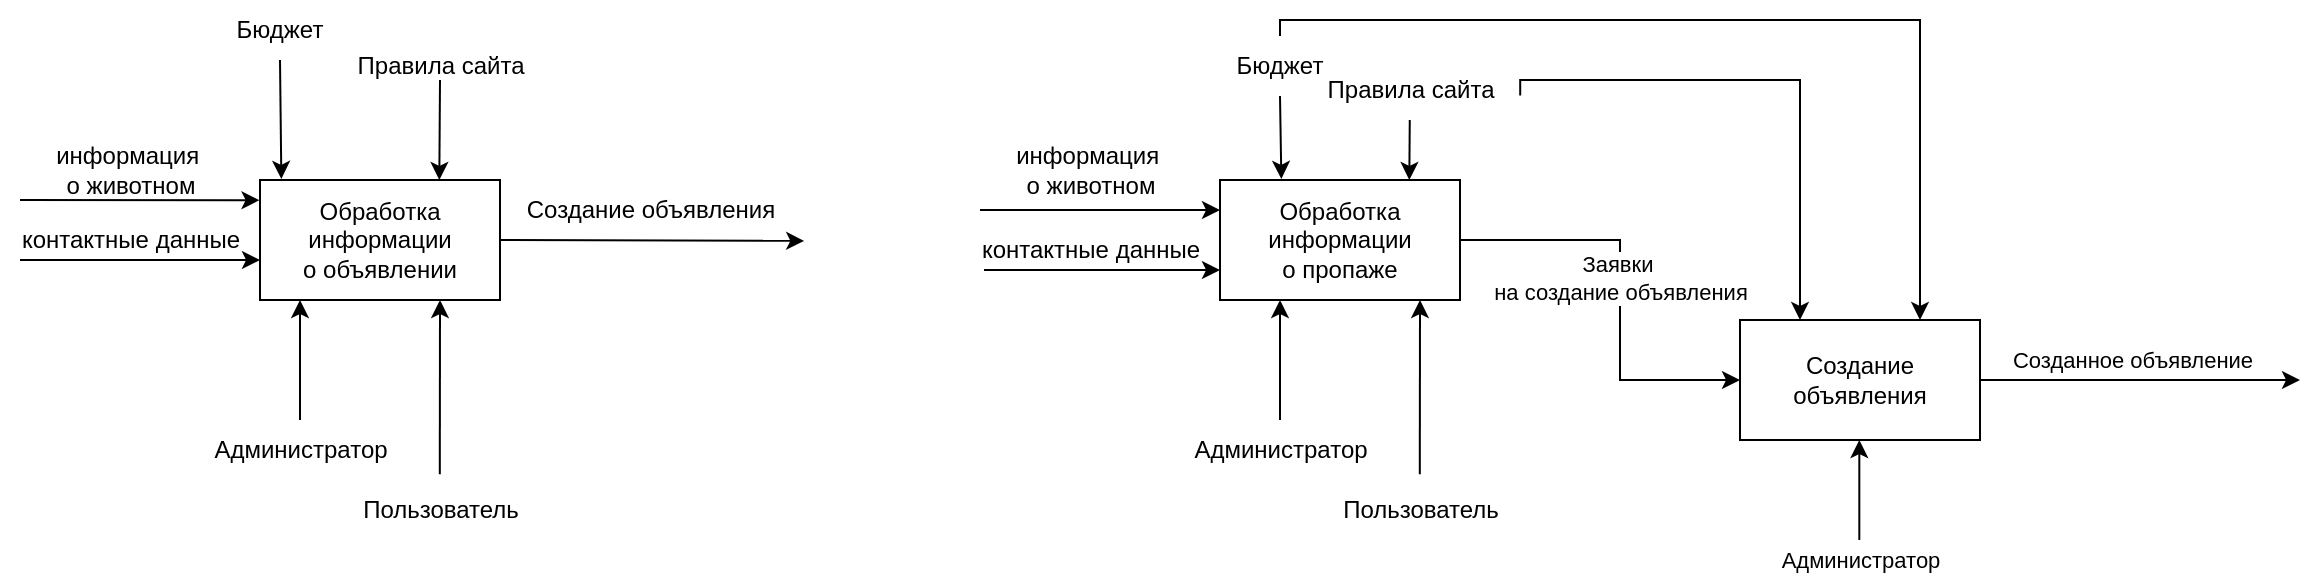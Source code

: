 <mxfile version="24.4.9" type="device">
  <diagram id="GtGLhKvMHZ_xLpcFxFhb" name="Страница — 1">
    <mxGraphModel dx="1216" dy="547" grid="1" gridSize="10" guides="1" tooltips="1" connect="1" arrows="1" fold="1" page="1" pageScale="1" pageWidth="827" pageHeight="1169" math="0" shadow="0">
      <root>
        <mxCell id="0" />
        <mxCell id="1" parent="0" />
        <mxCell id="O8a-k46t8fgN1v73c99j-1" value="Обработка&lt;div&gt;информации&lt;/div&gt;&lt;div&gt;о объявлении&lt;/div&gt;" style="rounded=0;whiteSpace=wrap;html=1;" parent="1" vertex="1">
          <mxGeometry x="240" y="160" width="120" height="60" as="geometry" />
        </mxCell>
        <mxCell id="O8a-k46t8fgN1v73c99j-2" value="" style="endArrow=classic;html=1;rounded=0;entryX=0.089;entryY=-0.009;entryDx=0;entryDy=0;entryPerimeter=0;exitX=0.5;exitY=1;exitDx=0;exitDy=0;" parent="1" source="O8a-k46t8fgN1v73c99j-3" edge="1">
          <mxGeometry width="50" height="50" relative="1" as="geometry">
            <mxPoint x="251" y="110" as="sourcePoint" />
            <mxPoint x="250.68" y="159.46" as="targetPoint" />
          </mxGeometry>
        </mxCell>
        <mxCell id="O8a-k46t8fgN1v73c99j-3" value="Бюджет" style="text;html=1;align=center;verticalAlign=middle;whiteSpace=wrap;rounded=0;" parent="1" vertex="1">
          <mxGeometry x="220" y="70" width="60" height="30" as="geometry" />
        </mxCell>
        <mxCell id="O8a-k46t8fgN1v73c99j-4" value="" style="endArrow=classic;html=1;rounded=0;entryX=-0.002;entryY=0.168;entryDx=0;entryDy=0;entryPerimeter=0;" parent="1" target="O8a-k46t8fgN1v73c99j-1" edge="1">
          <mxGeometry width="50" height="50" relative="1" as="geometry">
            <mxPoint x="120" y="170" as="sourcePoint" />
            <mxPoint x="218.44" y="170.44" as="targetPoint" />
          </mxGeometry>
        </mxCell>
        <mxCell id="O8a-k46t8fgN1v73c99j-5" value="" style="endArrow=classic;html=1;rounded=0;entryX=-0.013;entryY=0.174;entryDx=0;entryDy=0;entryPerimeter=0;" parent="1" edge="1">
          <mxGeometry width="50" height="50" relative="1" as="geometry">
            <mxPoint x="120" y="200" as="sourcePoint" />
            <mxPoint x="240" y="200" as="targetPoint" />
          </mxGeometry>
        </mxCell>
        <mxCell id="O8a-k46t8fgN1v73c99j-7" value="контактные данные" style="text;html=1;align=center;verticalAlign=middle;resizable=0;points=[];autosize=1;strokeColor=none;fillColor=none;" parent="1" vertex="1">
          <mxGeometry x="110" y="175" width="130" height="30" as="geometry" />
        </mxCell>
        <mxCell id="O8a-k46t8fgN1v73c99j-8" value="информация&amp;nbsp;&lt;div&gt;о животном&lt;/div&gt;" style="text;html=1;align=center;verticalAlign=middle;resizable=0;points=[];autosize=1;strokeColor=none;fillColor=none;" parent="1" vertex="1">
          <mxGeometry x="125" y="135" width="100" height="40" as="geometry" />
        </mxCell>
        <mxCell id="O8a-k46t8fgN1v73c99j-9" value="" style="endArrow=classic;html=1;rounded=0;entryX=1.014;entryY=1.015;entryDx=0;entryDy=0;entryPerimeter=0;" parent="1" target="O8a-k46t8fgN1v73c99j-10" edge="1">
          <mxGeometry width="50" height="50" relative="1" as="geometry">
            <mxPoint x="360" y="190" as="sourcePoint" />
            <mxPoint x="450" y="190" as="targetPoint" />
          </mxGeometry>
        </mxCell>
        <mxCell id="O8a-k46t8fgN1v73c99j-10" value="Создание объявления" style="text;html=1;align=center;verticalAlign=middle;resizable=0;points=[];autosize=1;strokeColor=none;fillColor=none;" parent="1" vertex="1">
          <mxGeometry x="360" y="160" width="150" height="30" as="geometry" />
        </mxCell>
        <mxCell id="O8a-k46t8fgN1v73c99j-11" value="" style="endArrow=classic;html=1;rounded=0;" parent="1" edge="1">
          <mxGeometry width="50" height="50" relative="1" as="geometry">
            <mxPoint x="260" y="280" as="sourcePoint" />
            <mxPoint x="260" y="220" as="targetPoint" />
          </mxGeometry>
        </mxCell>
        <mxCell id="O8a-k46t8fgN1v73c99j-13" value="Администратор" style="text;html=1;align=center;verticalAlign=middle;resizable=0;points=[];autosize=1;strokeColor=none;fillColor=none;" parent="1" vertex="1">
          <mxGeometry x="205" y="280" width="110" height="30" as="geometry" />
        </mxCell>
        <mxCell id="O8a-k46t8fgN1v73c99j-14" value="" style="endArrow=classic;html=1;rounded=0;exitX=0.499;exitY=-0.097;exitDx=0;exitDy=0;exitPerimeter=0;" parent="1" source="O8a-k46t8fgN1v73c99j-15" edge="1">
          <mxGeometry width="50" height="50" relative="1" as="geometry">
            <mxPoint x="330" y="280" as="sourcePoint" />
            <mxPoint x="330" y="220" as="targetPoint" />
          </mxGeometry>
        </mxCell>
        <mxCell id="O8a-k46t8fgN1v73c99j-15" value="Пользователь" style="text;html=1;align=center;verticalAlign=middle;resizable=0;points=[];autosize=1;strokeColor=none;fillColor=none;" parent="1" vertex="1">
          <mxGeometry x="280" y="310" width="100" height="30" as="geometry" />
        </mxCell>
        <mxCell id="O8a-k46t8fgN1v73c99j-16" value="" style="endArrow=classic;html=1;rounded=0;entryX=0.666;entryY=-0.032;entryDx=0;entryDy=0;entryPerimeter=0;" parent="1" edge="1">
          <mxGeometry width="50" height="50" relative="1" as="geometry">
            <mxPoint x="330" y="110" as="sourcePoint" />
            <mxPoint x="329.66" y="160.0" as="targetPoint" />
          </mxGeometry>
        </mxCell>
        <mxCell id="O8a-k46t8fgN1v73c99j-17" value="Правила сайта" style="text;html=1;align=center;verticalAlign=middle;resizable=0;points=[];autosize=1;strokeColor=none;fillColor=none;" parent="1" vertex="1">
          <mxGeometry x="275" y="88" width="110" height="30" as="geometry" />
        </mxCell>
        <mxCell id="O8a-k46t8fgN1v73c99j-18" value="Обработка&lt;div&gt;информации&lt;/div&gt;&lt;div&gt;о пропаже&lt;/div&gt;" style="rounded=0;whiteSpace=wrap;html=1;" parent="1" vertex="1">
          <mxGeometry x="720" y="160" width="120" height="60" as="geometry" />
        </mxCell>
        <mxCell id="O8a-k46t8fgN1v73c99j-19" value="" style="endArrow=classic;html=1;rounded=0;entryX=0.666;entryY=-0.032;entryDx=0;entryDy=0;entryPerimeter=0;" parent="1" source="O8a-k46t8fgN1v73c99j-20" edge="1">
          <mxGeometry width="50" height="50" relative="1" as="geometry">
            <mxPoint x="815" y="110" as="sourcePoint" />
            <mxPoint x="814.66" y="160.0" as="targetPoint" />
          </mxGeometry>
        </mxCell>
        <mxCell id="O8a-k46t8fgN1v73c99j-37" style="edgeStyle=orthogonalEdgeStyle;rounded=0;orthogonalLoop=1;jettySize=auto;html=1;entryX=0.25;entryY=0;entryDx=0;entryDy=0;exitX=1.001;exitY=0.591;exitDx=0;exitDy=0;exitPerimeter=0;" parent="1" source="O8a-k46t8fgN1v73c99j-20" target="O8a-k46t8fgN1v73c99j-33" edge="1">
          <mxGeometry relative="1" as="geometry">
            <Array as="points">
              <mxPoint x="870" y="110" />
              <mxPoint x="1010" y="110" />
            </Array>
          </mxGeometry>
        </mxCell>
        <mxCell id="O8a-k46t8fgN1v73c99j-20" value="Правила сайта" style="text;html=1;align=center;verticalAlign=middle;resizable=0;points=[];autosize=1;strokeColor=none;fillColor=none;" parent="1" vertex="1">
          <mxGeometry x="760" y="100" width="110" height="30" as="geometry" />
        </mxCell>
        <mxCell id="O8a-k46t8fgN1v73c99j-21" value="" style="endArrow=classic;html=1;rounded=0;entryX=0.089;entryY=-0.009;entryDx=0;entryDy=0;entryPerimeter=0;exitX=0.5;exitY=1;exitDx=0;exitDy=0;" parent="1" source="O8a-k46t8fgN1v73c99j-22" edge="1">
          <mxGeometry width="50" height="50" relative="1" as="geometry">
            <mxPoint x="751" y="110" as="sourcePoint" />
            <mxPoint x="750.68" y="159.46" as="targetPoint" />
          </mxGeometry>
        </mxCell>
        <mxCell id="O8a-k46t8fgN1v73c99j-22" value="Бюджет" style="text;html=1;align=center;verticalAlign=middle;whiteSpace=wrap;rounded=0;" parent="1" vertex="1">
          <mxGeometry x="720" y="88" width="60" height="30" as="geometry" />
        </mxCell>
        <mxCell id="O8a-k46t8fgN1v73c99j-23" value="" style="endArrow=classic;html=1;rounded=0;entryX=-0.002;entryY=0.168;entryDx=0;entryDy=0;entryPerimeter=0;" parent="1" edge="1">
          <mxGeometry width="50" height="50" relative="1" as="geometry">
            <mxPoint x="600" y="175" as="sourcePoint" />
            <mxPoint x="720" y="175" as="targetPoint" />
          </mxGeometry>
        </mxCell>
        <mxCell id="O8a-k46t8fgN1v73c99j-24" value="контактные данные" style="text;html=1;align=center;verticalAlign=middle;resizable=0;points=[];autosize=1;strokeColor=none;fillColor=none;" parent="1" vertex="1">
          <mxGeometry x="590" y="180" width="130" height="30" as="geometry" />
        </mxCell>
        <mxCell id="O8a-k46t8fgN1v73c99j-25" value="информация&amp;nbsp;&lt;div&gt;о животном&lt;/div&gt;" style="text;html=1;align=center;verticalAlign=middle;resizable=0;points=[];autosize=1;strokeColor=none;fillColor=none;" parent="1" vertex="1">
          <mxGeometry x="605" y="135" width="100" height="40" as="geometry" />
        </mxCell>
        <mxCell id="O8a-k46t8fgN1v73c99j-27" value="" style="endArrow=classic;html=1;rounded=0;entryX=0.967;entryY=1.029;entryDx=0;entryDy=0;entryPerimeter=0;" parent="1" edge="1">
          <mxGeometry width="50" height="50" relative="1" as="geometry">
            <mxPoint x="602" y="205" as="sourcePoint" />
            <mxPoint x="720.0" y="205" as="targetPoint" />
          </mxGeometry>
        </mxCell>
        <mxCell id="O8a-k46t8fgN1v73c99j-28" value="" style="endArrow=classic;html=1;rounded=0;" parent="1" edge="1">
          <mxGeometry width="50" height="50" relative="1" as="geometry">
            <mxPoint x="750" y="280" as="sourcePoint" />
            <mxPoint x="750" y="220" as="targetPoint" />
          </mxGeometry>
        </mxCell>
        <mxCell id="O8a-k46t8fgN1v73c99j-29" value="Администратор" style="text;html=1;align=center;verticalAlign=middle;resizable=0;points=[];autosize=1;strokeColor=none;fillColor=none;" parent="1" vertex="1">
          <mxGeometry x="695" y="280" width="110" height="30" as="geometry" />
        </mxCell>
        <mxCell id="O8a-k46t8fgN1v73c99j-30" value="" style="endArrow=classic;html=1;rounded=0;exitX=0.499;exitY=-0.097;exitDx=0;exitDy=0;exitPerimeter=0;" parent="1" source="O8a-k46t8fgN1v73c99j-31" edge="1">
          <mxGeometry width="50" height="50" relative="1" as="geometry">
            <mxPoint x="820" y="280" as="sourcePoint" />
            <mxPoint x="820" y="220" as="targetPoint" />
          </mxGeometry>
        </mxCell>
        <mxCell id="O8a-k46t8fgN1v73c99j-31" value="Пользователь" style="text;html=1;align=center;verticalAlign=middle;resizable=0;points=[];autosize=1;strokeColor=none;fillColor=none;" parent="1" vertex="1">
          <mxGeometry x="770" y="310" width="100" height="30" as="geometry" />
        </mxCell>
        <mxCell id="O8a-k46t8fgN1v73c99j-32" value="" style="endArrow=classic;html=1;rounded=0;entryX=0;entryY=0.5;entryDx=0;entryDy=0;" parent="1" target="O8a-k46t8fgN1v73c99j-33" edge="1">
          <mxGeometry width="50" height="50" relative="1" as="geometry">
            <mxPoint x="840" y="190" as="sourcePoint" />
            <mxPoint x="950" y="230" as="targetPoint" />
            <Array as="points">
              <mxPoint x="920" y="190" />
              <mxPoint x="920" y="260" />
            </Array>
          </mxGeometry>
        </mxCell>
        <mxCell id="O8a-k46t8fgN1v73c99j-34" value="Заявки&amp;nbsp;&lt;div&gt;на создание объявления&lt;/div&gt;" style="edgeLabel;html=1;align=center;verticalAlign=middle;resizable=0;points=[];" parent="O8a-k46t8fgN1v73c99j-32" vertex="1" connectable="0">
          <mxGeometry x="0.002" relative="1" as="geometry">
            <mxPoint y="-6" as="offset" />
          </mxGeometry>
        </mxCell>
        <mxCell id="O8a-k46t8fgN1v73c99j-43" style="edgeStyle=orthogonalEdgeStyle;rounded=0;orthogonalLoop=1;jettySize=auto;html=1;" parent="1" source="O8a-k46t8fgN1v73c99j-33" edge="1">
          <mxGeometry relative="1" as="geometry">
            <mxPoint x="1260" y="260" as="targetPoint" />
          </mxGeometry>
        </mxCell>
        <mxCell id="O8a-k46t8fgN1v73c99j-44" value="Созданное объявление" style="edgeLabel;html=1;align=center;verticalAlign=middle;resizable=0;points=[];" parent="O8a-k46t8fgN1v73c99j-43" vertex="1" connectable="0">
          <mxGeometry x="-0.051" y="-2" relative="1" as="geometry">
            <mxPoint y="-12" as="offset" />
          </mxGeometry>
        </mxCell>
        <mxCell id="O8a-k46t8fgN1v73c99j-33" value="Создание объявления" style="rounded=0;whiteSpace=wrap;html=1;" parent="1" vertex="1">
          <mxGeometry x="980" y="230" width="120" height="60" as="geometry" />
        </mxCell>
        <mxCell id="O8a-k46t8fgN1v73c99j-35" value="" style="endArrow=classic;html=1;rounded=0;" parent="1" edge="1">
          <mxGeometry width="50" height="50" relative="1" as="geometry">
            <mxPoint x="1039.66" y="340" as="sourcePoint" />
            <mxPoint x="1039.66" y="290" as="targetPoint" />
          </mxGeometry>
        </mxCell>
        <mxCell id="O8a-k46t8fgN1v73c99j-36" value="Администратор" style="edgeLabel;html=1;align=center;verticalAlign=middle;resizable=0;points=[];" parent="O8a-k46t8fgN1v73c99j-35" vertex="1" connectable="0">
          <mxGeometry x="0.335" relative="1" as="geometry">
            <mxPoint y="43" as="offset" />
          </mxGeometry>
        </mxCell>
        <mxCell id="O8a-k46t8fgN1v73c99j-38" style="edgeStyle=orthogonalEdgeStyle;rounded=0;orthogonalLoop=1;jettySize=auto;html=1;entryX=0.75;entryY=0;entryDx=0;entryDy=0;" parent="1" source="O8a-k46t8fgN1v73c99j-22" target="O8a-k46t8fgN1v73c99j-33" edge="1">
          <mxGeometry relative="1" as="geometry">
            <mxPoint x="1068" y="226" as="targetPoint" />
            <Array as="points">
              <mxPoint x="1070" y="80" />
            </Array>
          </mxGeometry>
        </mxCell>
      </root>
    </mxGraphModel>
  </diagram>
</mxfile>

